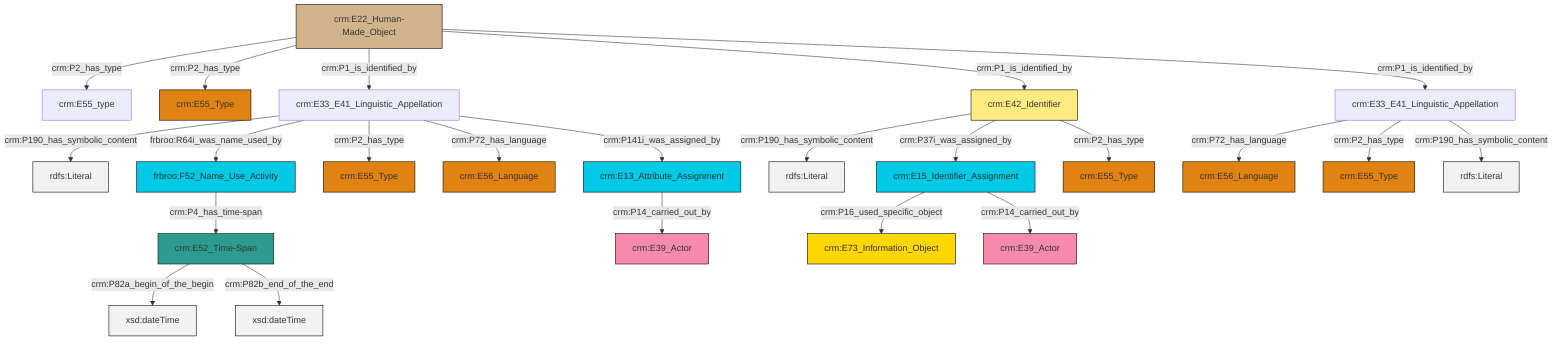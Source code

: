 graph TD
classDef Literal fill:#f2f2f2,stroke:#000000;
classDef CRM_Entity fill:#FFFFFF,stroke:#000000;
classDef Temporal_Entity fill:#00C9E6, stroke:#000000;
classDef Type fill:#E18312, stroke:#000000;
classDef Time-Span fill:#2C9C91, stroke:#000000;
classDef Appellation fill:#FFEB7F, stroke:#000000;
classDef Place fill:#008836, stroke:#000000;
classDef Persistent_Item fill:#B266B2, stroke:#000000;
classDef Conceptual_Object fill:#FFD700, stroke:#000000;
classDef Physical_Thing fill:#D2B48C, stroke:#000000;
classDef Actor fill:#f58aad, stroke:#000000;
classDef PC_Classes fill:#4ce600, stroke:#000000;
classDef Multi fill:#cccccc,stroke:#000000;

0["crm:E13_Attribute_Assignment"]:::Temporal_Entity -->|crm:P14_carried_out_by| 1["crm:E39_Actor"]:::Actor
2["crm:E22_Human-Made_Object"]:::Physical_Thing -->|crm:P2_has_type| 3["crm:E55_type"]:::Default
6["crm:E33_E41_Linguistic_Appellation"]:::Default -->|crm:P72_has_language| 7["crm:E56_Language"]:::Type
12["crm:E42_Identifier"]:::Appellation -->|crm:P190_has_symbolic_content| 13[rdfs:Literal]:::Literal
2["crm:E22_Human-Made_Object"]:::Physical_Thing -->|crm:P2_has_type| 15["crm:E55_Type"]:::Type
4["crm:E15_Identifier_Assignment"]:::Temporal_Entity -->|crm:P16_used_specific_object| 18["crm:E73_Information_Object"]:::Conceptual_Object
4["crm:E15_Identifier_Assignment"]:::Temporal_Entity -->|crm:P14_carried_out_by| 20["crm:E39_Actor"]:::Actor
12["crm:E42_Identifier"]:::Appellation -->|crm:P37i_was_assigned_by| 4["crm:E15_Identifier_Assignment"]:::Temporal_Entity
12["crm:E42_Identifier"]:::Appellation -->|crm:P2_has_type| 10["crm:E55_Type"]:::Type
6["crm:E33_E41_Linguistic_Appellation"]:::Default -->|crm:P2_has_type| 8["crm:E55_Type"]:::Type
22["crm:E52_Time-Span"]:::Time-Span -->|crm:P82a_begin_of_the_begin| 23[xsd:dateTime]:::Literal
2["crm:E22_Human-Made_Object"]:::Physical_Thing -->|crm:P1_is_identified_by| 25["crm:E33_E41_Linguistic_Appellation"]:::Default
6["crm:E33_E41_Linguistic_Appellation"]:::Default -->|crm:P190_has_symbolic_content| 26[rdfs:Literal]:::Literal
27["frbroo:F52_Name_Use_Activity"]:::Temporal_Entity -->|crm:P4_has_time-span| 22["crm:E52_Time-Span"]:::Time-Span
25["crm:E33_E41_Linguistic_Appellation"]:::Default -->|crm:P190_has_symbolic_content| 28[rdfs:Literal]:::Literal
2["crm:E22_Human-Made_Object"]:::Physical_Thing -->|crm:P1_is_identified_by| 12["crm:E42_Identifier"]:::Appellation
25["crm:E33_E41_Linguistic_Appellation"]:::Default -->|frbroo:R64i_was_name_used_by| 27["frbroo:F52_Name_Use_Activity"]:::Temporal_Entity
2["crm:E22_Human-Made_Object"]:::Physical_Thing -->|crm:P1_is_identified_by| 6["crm:E33_E41_Linguistic_Appellation"]:::Default
25["crm:E33_E41_Linguistic_Appellation"]:::Default -->|crm:P2_has_type| 39["crm:E55_Type"]:::Type
25["crm:E33_E41_Linguistic_Appellation"]:::Default -->|crm:P72_has_language| 16["crm:E56_Language"]:::Type
25["crm:E33_E41_Linguistic_Appellation"]:::Default -->|crm:P141i_was_assigned_by| 0["crm:E13_Attribute_Assignment"]:::Temporal_Entity
22["crm:E52_Time-Span"]:::Time-Span -->|crm:P82b_end_of_the_end| 41[xsd:dateTime]:::Literal